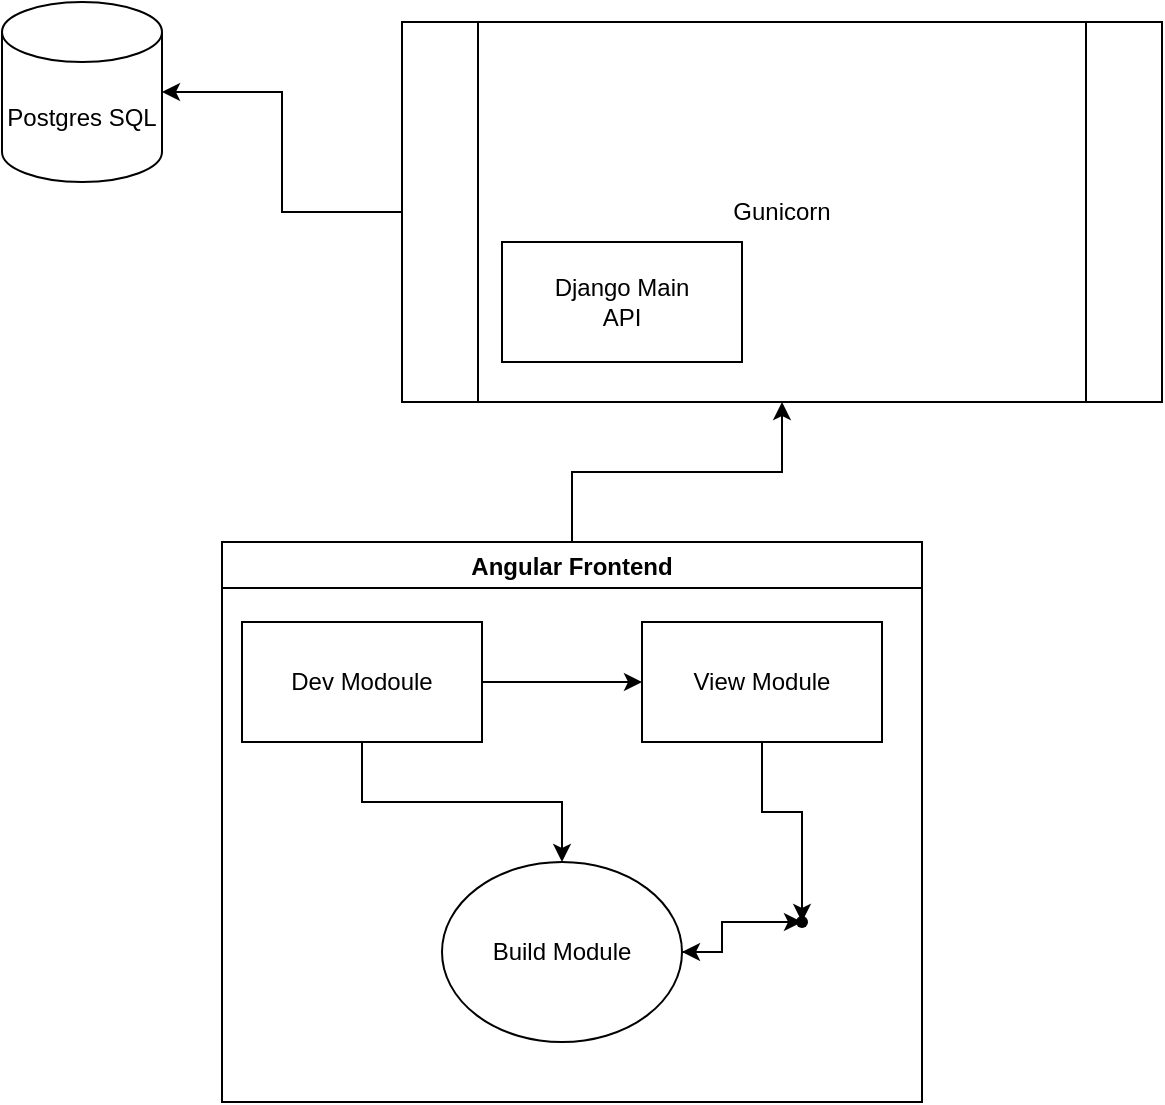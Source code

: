 <mxfile version="16.1.0" type="device"><diagram id="B42Exw8fT0K2WF8FUa5d" name="Page-1"><mxGraphModel dx="2056" dy="804" grid="1" gridSize="10" guides="1" tooltips="1" connect="1" arrows="1" fold="1" page="1" pageScale="1" pageWidth="850" pageHeight="1100" math="0" shadow="0"><root><mxCell id="0"/><mxCell id="1" parent="0"/><mxCell id="pBBfETAfOWrAJ2pyoNZu-1" value="Postgres SQL" style="shape=cylinder3;whiteSpace=wrap;html=1;boundedLbl=1;backgroundOutline=1;size=15;" vertex="1" parent="1"><mxGeometry x="90" y="70" width="80" height="90" as="geometry"/></mxCell><mxCell id="pBBfETAfOWrAJ2pyoNZu-5" value="" style="edgeStyle=orthogonalEdgeStyle;rounded=0;orthogonalLoop=1;jettySize=auto;html=1;" edge="1" parent="1" source="pBBfETAfOWrAJ2pyoNZu-4" target="pBBfETAfOWrAJ2pyoNZu-1"><mxGeometry relative="1" as="geometry"/></mxCell><mxCell id="pBBfETAfOWrAJ2pyoNZu-4" value="Gunicorn" style="shape=process;whiteSpace=wrap;html=1;backgroundOutline=1;" vertex="1" parent="1"><mxGeometry x="290" y="80" width="380" height="190" as="geometry"/></mxCell><mxCell id="pBBfETAfOWrAJ2pyoNZu-8" value="" style="edgeStyle=orthogonalEdgeStyle;rounded=0;orthogonalLoop=1;jettySize=auto;html=1;" edge="1" parent="1" source="pBBfETAfOWrAJ2pyoNZu-6" target="pBBfETAfOWrAJ2pyoNZu-4"><mxGeometry relative="1" as="geometry"/></mxCell><mxCell id="pBBfETAfOWrAJ2pyoNZu-6" value="Angular Frontend" style="swimlane;" vertex="1" parent="1"><mxGeometry x="200" y="340" width="350" height="280" as="geometry"/></mxCell><mxCell id="pBBfETAfOWrAJ2pyoNZu-11" value="" style="edgeStyle=orthogonalEdgeStyle;rounded=0;orthogonalLoop=1;jettySize=auto;html=1;" edge="1" parent="pBBfETAfOWrAJ2pyoNZu-6" source="pBBfETAfOWrAJ2pyoNZu-9" target="pBBfETAfOWrAJ2pyoNZu-10"><mxGeometry relative="1" as="geometry"/></mxCell><mxCell id="pBBfETAfOWrAJ2pyoNZu-13" value="" style="edgeStyle=orthogonalEdgeStyle;rounded=0;orthogonalLoop=1;jettySize=auto;html=1;" edge="1" parent="pBBfETAfOWrAJ2pyoNZu-6" source="pBBfETAfOWrAJ2pyoNZu-9" target="pBBfETAfOWrAJ2pyoNZu-12"><mxGeometry relative="1" as="geometry"/></mxCell><mxCell id="pBBfETAfOWrAJ2pyoNZu-9" value="Dev Modoule" style="whiteSpace=wrap;html=1;" vertex="1" parent="pBBfETAfOWrAJ2pyoNZu-6"><mxGeometry x="10" y="40" width="120" height="60" as="geometry"/></mxCell><mxCell id="pBBfETAfOWrAJ2pyoNZu-17" value="" style="edgeStyle=orthogonalEdgeStyle;rounded=0;orthogonalLoop=1;jettySize=auto;html=1;" edge="1" parent="pBBfETAfOWrAJ2pyoNZu-6" source="pBBfETAfOWrAJ2pyoNZu-10" target="pBBfETAfOWrAJ2pyoNZu-16"><mxGeometry relative="1" as="geometry"/></mxCell><mxCell id="pBBfETAfOWrAJ2pyoNZu-10" value="View Module" style="whiteSpace=wrap;html=1;" vertex="1" parent="pBBfETAfOWrAJ2pyoNZu-6"><mxGeometry x="210" y="40" width="120" height="60" as="geometry"/></mxCell><mxCell id="pBBfETAfOWrAJ2pyoNZu-19" value="" style="edgeStyle=orthogonalEdgeStyle;rounded=0;orthogonalLoop=1;jettySize=auto;html=1;" edge="1" parent="pBBfETAfOWrAJ2pyoNZu-6" source="pBBfETAfOWrAJ2pyoNZu-12" target="pBBfETAfOWrAJ2pyoNZu-16"><mxGeometry relative="1" as="geometry"/></mxCell><mxCell id="pBBfETAfOWrAJ2pyoNZu-12" value="Build Module" style="ellipse;whiteSpace=wrap;html=1;" vertex="1" parent="pBBfETAfOWrAJ2pyoNZu-6"><mxGeometry x="110" y="160" width="120" height="90" as="geometry"/></mxCell><mxCell id="pBBfETAfOWrAJ2pyoNZu-18" value="" style="edgeStyle=orthogonalEdgeStyle;rounded=0;orthogonalLoop=1;jettySize=auto;html=1;" edge="1" parent="pBBfETAfOWrAJ2pyoNZu-6" source="pBBfETAfOWrAJ2pyoNZu-16" target="pBBfETAfOWrAJ2pyoNZu-12"><mxGeometry relative="1" as="geometry"/></mxCell><mxCell id="pBBfETAfOWrAJ2pyoNZu-16" value="" style="shape=waypoint;sketch=0;size=6;pointerEvents=1;points=[];fillColor=default;resizable=0;rotatable=0;perimeter=centerPerimeter;snapToPoint=1;" vertex="1" parent="pBBfETAfOWrAJ2pyoNZu-6"><mxGeometry x="270" y="170" width="40" height="40" as="geometry"/></mxCell><mxCell id="pBBfETAfOWrAJ2pyoNZu-15" value="Django Main&lt;br&gt;API" style="rounded=0;whiteSpace=wrap;html=1;" vertex="1" parent="1"><mxGeometry x="340" y="190" width="120" height="60" as="geometry"/></mxCell></root></mxGraphModel></diagram></mxfile>